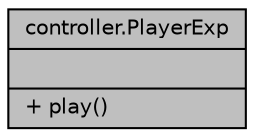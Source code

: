 digraph "controller.PlayerExp"
{
  edge [fontname="Helvetica",fontsize="10",labelfontname="Helvetica",labelfontsize="10"];
  node [fontname="Helvetica",fontsize="10",shape=record];
  Node1 [label="{controller.PlayerExp\n||+ play()\l}",height=0.2,width=0.4,color="black", fillcolor="grey75", style="filled" fontcolor="black"];
}
